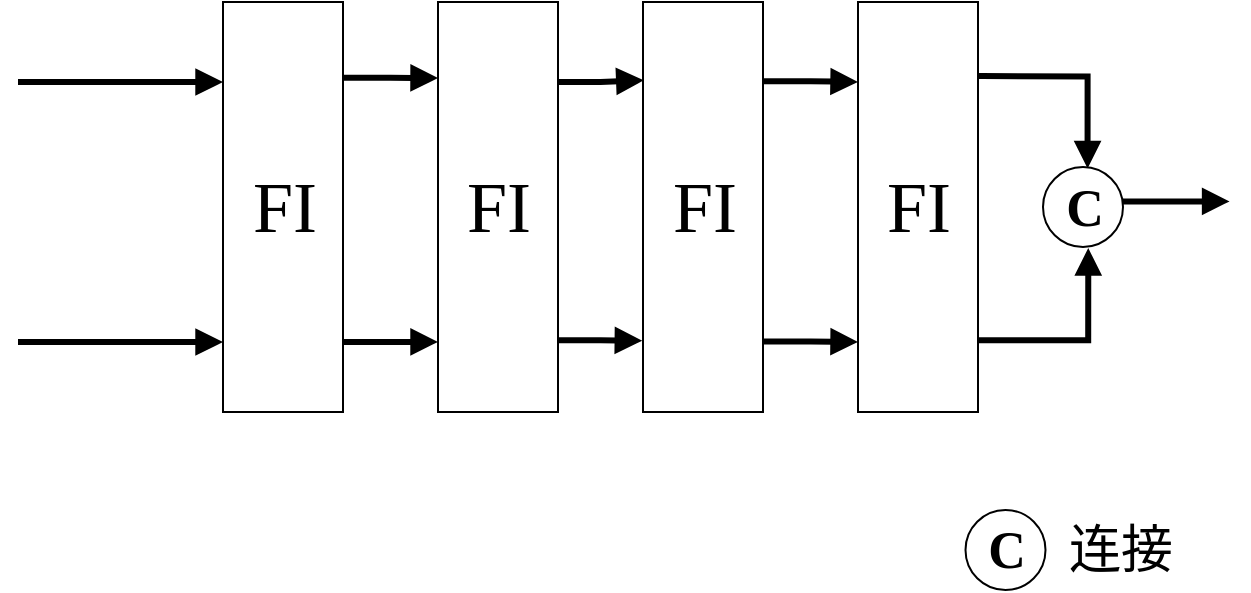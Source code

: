 <mxfile version="20.8.17" type="github">
  <diagram name="第 1 页" id="HdBfJu3gv2H41369o31b">
    <mxGraphModel dx="1034" dy="544" grid="1" gridSize="10" guides="1" tooltips="1" connect="1" arrows="1" fold="1" page="1" pageScale="1" pageWidth="827" pageHeight="1169" math="0" shadow="0">
      <root>
        <mxCell id="0" />
        <mxCell id="1" parent="0" />
        <mxCell id="r_yy0beViFJU-7GPWFF6-20" style="edgeStyle=orthogonalEdgeStyle;rounded=0;orthogonalLoop=1;jettySize=auto;html=1;entryX=0.809;entryY=0.006;entryDx=0;entryDy=0;entryPerimeter=0;strokeWidth=3;fontFamily=Times New Roman;fontSize=36;endArrow=block;endFill=1;exitX=0.805;exitY=1;exitDx=0;exitDy=0;exitPerimeter=0;" edge="1" parent="1" source="r_yy0beViFJU-7GPWFF6-5" target="r_yy0beViFJU-7GPWFF6-13">
          <mxGeometry relative="1" as="geometry" />
        </mxCell>
        <mxCell id="r_yy0beViFJU-7GPWFF6-5" value="" style="rounded=0;whiteSpace=wrap;html=1;flipV=1;flipH=1;rotation=90;fontFamily=Times New Roman;" vertex="1" parent="1">
          <mxGeometry x="297.5" y="362.5" width="205" height="60" as="geometry" />
        </mxCell>
        <mxCell id="r_yy0beViFJU-7GPWFF6-23" style="edgeStyle=orthogonalEdgeStyle;rounded=0;orthogonalLoop=1;jettySize=auto;html=1;entryX=0.174;entryY=-0.006;entryDx=0;entryDy=0;entryPerimeter=0;strokeWidth=3;fontFamily=Times New Roman;fontSize=36;endArrow=block;endFill=1;exitX=0.175;exitY=0.992;exitDx=0;exitDy=0;exitPerimeter=0;" edge="1" parent="1" source="r_yy0beViFJU-7GPWFF6-5" target="r_yy0beViFJU-7GPWFF6-13">
          <mxGeometry relative="1" as="geometry" />
        </mxCell>
        <mxCell id="r_yy0beViFJU-7GPWFF6-6" value="&lt;font&gt;FI&lt;/font&gt;" style="text;html=1;align=center;verticalAlign=middle;resizable=0;points=[];autosize=1;strokeColor=none;fillColor=none;fontSize=36;fontFamily=Times New Roman;" vertex="1" parent="1">
          <mxGeometry x="370" y="362.5" width="60" height="60" as="geometry" />
        </mxCell>
        <mxCell id="r_yy0beViFJU-7GPWFF6-18" style="edgeStyle=orthogonalEdgeStyle;rounded=0;orthogonalLoop=1;jettySize=auto;html=1;strokeWidth=3;fontFamily=Times New Roman;fontSize=36;endArrow=block;endFill=1;exitX=0.815;exitY=0.991;exitDx=0;exitDy=0;exitPerimeter=0;" edge="1" parent="1" source="r_yy0beViFJU-7GPWFF6-9">
          <mxGeometry relative="1" as="geometry">
            <mxPoint x="370" y="328" as="targetPoint" />
          </mxGeometry>
        </mxCell>
        <mxCell id="r_yy0beViFJU-7GPWFF6-9" value="" style="rounded=0;whiteSpace=wrap;html=1;flipV=1;flipH=1;rotation=90;fontFamily=Times New Roman;" vertex="1" parent="1">
          <mxGeometry x="190" y="362.5" width="205" height="60" as="geometry" />
        </mxCell>
        <mxCell id="r_yy0beViFJU-7GPWFF6-22" style="edgeStyle=orthogonalEdgeStyle;rounded=0;orthogonalLoop=1;jettySize=auto;html=1;entryX=0.171;entryY=0;entryDx=0;entryDy=0;entryPerimeter=0;strokeWidth=3;fontFamily=Times New Roman;fontSize=36;endArrow=block;endFill=1;exitX=0.171;exitY=0.998;exitDx=0;exitDy=0;exitPerimeter=0;" edge="1" parent="1" source="r_yy0beViFJU-7GPWFF6-9" target="r_yy0beViFJU-7GPWFF6-5">
          <mxGeometry relative="1" as="geometry" />
        </mxCell>
        <mxCell id="r_yy0beViFJU-7GPWFF6-10" value="&lt;font&gt;FI&lt;/font&gt;" style="text;html=1;align=center;verticalAlign=middle;resizable=0;points=[];autosize=1;strokeColor=none;fillColor=none;fontSize=36;fontFamily=Times New Roman;" vertex="1" parent="1">
          <mxGeometry x="262.5" y="362.5" width="60" height="60" as="geometry" />
        </mxCell>
        <mxCell id="r_yy0beViFJU-7GPWFF6-31" style="edgeStyle=orthogonalEdgeStyle;rounded=0;orthogonalLoop=1;jettySize=auto;html=1;entryX=0.5;entryY=0;entryDx=0;entryDy=0;strokeWidth=3;fontFamily=Times New Roman;fontSize=24;endArrow=block;endFill=1;exitX=0.806;exitY=0.987;exitDx=0;exitDy=0;exitPerimeter=0;" edge="1" parent="1">
          <mxGeometry relative="1" as="geometry">
            <mxPoint x="605.0" y="326.98" as="sourcePoint" />
            <mxPoint x="694.78" y="373.21" as="targetPoint" />
            <Array as="points">
              <mxPoint x="641.78" y="327.21" />
              <mxPoint x="694.78" y="327.21" />
            </Array>
          </mxGeometry>
        </mxCell>
        <mxCell id="r_yy0beViFJU-7GPWFF6-11" value="" style="rounded=0;whiteSpace=wrap;html=1;flipV=1;flipH=1;rotation=90;fontFamily=Times New Roman;" vertex="1" parent="1">
          <mxGeometry x="507.5" y="362.5" width="205" height="60" as="geometry" />
        </mxCell>
        <mxCell id="r_yy0beViFJU-7GPWFF6-32" style="edgeStyle=orthogonalEdgeStyle;rounded=0;orthogonalLoop=1;jettySize=auto;html=1;entryX=0.566;entryY=1.013;entryDx=0;entryDy=0;strokeWidth=3;fontFamily=Times New Roman;fontSize=24;endArrow=block;endFill=1;exitX=0.175;exitY=1;exitDx=0;exitDy=0;exitPerimeter=0;entryPerimeter=0;" edge="1" parent="1" source="r_yy0beViFJU-7GPWFF6-11" target="r_yy0beViFJU-7GPWFF6-36">
          <mxGeometry relative="1" as="geometry">
            <mxPoint x="608.36" y="457.975" as="sourcePoint" />
            <mxPoint x="694.78" y="406.21" as="targetPoint" />
          </mxGeometry>
        </mxCell>
        <mxCell id="r_yy0beViFJU-7GPWFF6-12" value="&lt;font&gt;FI&lt;/font&gt;" style="text;html=1;align=center;verticalAlign=middle;resizable=0;points=[];autosize=1;strokeColor=none;fillColor=none;fontSize=36;fontFamily=Times New Roman;" vertex="1" parent="1">
          <mxGeometry x="580" y="362.5" width="60" height="60" as="geometry" />
        </mxCell>
        <mxCell id="r_yy0beViFJU-7GPWFF6-21" style="edgeStyle=orthogonalEdgeStyle;rounded=0;orthogonalLoop=1;jettySize=auto;html=1;entryX=0.805;entryY=0;entryDx=0;entryDy=0;entryPerimeter=0;strokeWidth=3;fontFamily=Times New Roman;fontSize=36;endArrow=block;endFill=1;exitX=0.807;exitY=0.998;exitDx=0;exitDy=0;exitPerimeter=0;" edge="1" parent="1" source="r_yy0beViFJU-7GPWFF6-13" target="r_yy0beViFJU-7GPWFF6-11">
          <mxGeometry relative="1" as="geometry" />
        </mxCell>
        <mxCell id="r_yy0beViFJU-7GPWFF6-13" value="" style="rounded=0;whiteSpace=wrap;html=1;flipV=1;flipH=1;rotation=90;fontFamily=Times New Roman;" vertex="1" parent="1">
          <mxGeometry x="400" y="362.5" width="205" height="60" as="geometry" />
        </mxCell>
        <mxCell id="r_yy0beViFJU-7GPWFF6-24" style="edgeStyle=orthogonalEdgeStyle;rounded=0;orthogonalLoop=1;jettySize=auto;html=1;entryX=0.171;entryY=0;entryDx=0;entryDy=0;entryPerimeter=0;strokeWidth=3;fontFamily=Times New Roman;fontSize=36;endArrow=block;endFill=1;exitX=0.172;exitY=1.004;exitDx=0;exitDy=0;exitPerimeter=0;" edge="1" parent="1" source="r_yy0beViFJU-7GPWFF6-13" target="r_yy0beViFJU-7GPWFF6-11">
          <mxGeometry relative="1" as="geometry" />
        </mxCell>
        <mxCell id="r_yy0beViFJU-7GPWFF6-14" value="&lt;font&gt;FI&lt;/font&gt;" style="text;html=1;align=center;verticalAlign=middle;resizable=0;points=[];autosize=1;strokeColor=none;fillColor=none;fontSize=36;fontFamily=Times New Roman;" vertex="1" parent="1">
          <mxGeometry x="472.5" y="362.5" width="60" height="60" as="geometry" />
        </mxCell>
        <mxCell id="r_yy0beViFJU-7GPWFF6-16" value="" style="endArrow=block;html=1;rounded=0;fontFamily=Times New Roman;fontSize=36;endFill=1;strokeWidth=3;" edge="1" parent="1">
          <mxGeometry width="50" height="50" relative="1" as="geometry">
            <mxPoint x="160" y="330" as="sourcePoint" />
            <mxPoint x="262.5" y="330" as="targetPoint" />
          </mxGeometry>
        </mxCell>
        <mxCell id="r_yy0beViFJU-7GPWFF6-17" value="" style="endArrow=block;html=1;rounded=0;fontFamily=Times New Roman;fontSize=36;endFill=1;strokeWidth=3;" edge="1" parent="1">
          <mxGeometry width="50" height="50" relative="1" as="geometry">
            <mxPoint x="160" y="460" as="sourcePoint" />
            <mxPoint x="262.5" y="460" as="targetPoint" />
          </mxGeometry>
        </mxCell>
        <mxCell id="r_yy0beViFJU-7GPWFF6-33" style="edgeStyle=orthogonalEdgeStyle;rounded=0;orthogonalLoop=1;jettySize=auto;html=1;strokeWidth=3;fontFamily=Times New Roman;fontSize=24;endArrow=block;endFill=1;" edge="1" parent="1">
          <mxGeometry relative="1" as="geometry">
            <mxPoint x="765.78" y="389.71" as="targetPoint" />
            <mxPoint x="711.28" y="389.71" as="sourcePoint" />
          </mxGeometry>
        </mxCell>
        <mxCell id="r_yy0beViFJU-7GPWFF6-49" value="" style="group;fontFamily=Times New Roman;" vertex="1" connectable="0" parent="1">
          <mxGeometry x="672.5" y="372.498" width="40.002" height="40.002" as="geometry" />
        </mxCell>
        <mxCell id="r_yy0beViFJU-7GPWFF6-35" value="" style="ellipse;whiteSpace=wrap;html=1;aspect=fixed;fontFamily=Times New Roman;fontSize=36;" vertex="1" parent="r_yy0beViFJU-7GPWFF6-49">
          <mxGeometry x="0.002" width="40" height="40" as="geometry" />
        </mxCell>
        <mxCell id="r_yy0beViFJU-7GPWFF6-36" value="&lt;b style=&quot;font-size: 26px;&quot;&gt;C&lt;/b&gt;" style="text;html=1;align=center;verticalAlign=middle;resizable=0;points=[];autosize=1;strokeColor=none;fillColor=none;fontSize=26;fontFamily=Times New Roman;" vertex="1" parent="r_yy0beViFJU-7GPWFF6-49">
          <mxGeometry y="0.002" width="40" height="40" as="geometry" />
        </mxCell>
        <mxCell id="r_yy0beViFJU-7GPWFF6-50" value="" style="group;fontFamily=Times New Roman;" vertex="1" connectable="0" parent="1">
          <mxGeometry x="633.75" y="544" width="40.002" height="40.002" as="geometry" />
        </mxCell>
        <mxCell id="r_yy0beViFJU-7GPWFF6-51" value="" style="ellipse;whiteSpace=wrap;html=1;aspect=fixed;fontFamily=Times New Roman;fontSize=36;" vertex="1" parent="r_yy0beViFJU-7GPWFF6-50">
          <mxGeometry x="0.002" width="40" height="40" as="geometry" />
        </mxCell>
        <mxCell id="r_yy0beViFJU-7GPWFF6-52" value="&lt;b style=&quot;font-size: 26px;&quot;&gt;C&lt;/b&gt;" style="text;html=1;align=center;verticalAlign=middle;resizable=0;points=[];autosize=1;strokeColor=none;fillColor=none;fontSize=26;fontFamily=Times New Roman;" vertex="1" parent="r_yy0beViFJU-7GPWFF6-50">
          <mxGeometry y="0.002" width="40" height="40" as="geometry" />
        </mxCell>
        <mxCell id="r_yy0beViFJU-7GPWFF6-53" value="&lt;font face=&quot;宋体&quot;&gt;连接&lt;/font&gt;" style="text;html=1;align=center;verticalAlign=middle;resizable=0;points=[];autosize=1;strokeColor=none;fillColor=none;fontSize=26;fontFamily=Times New Roman;" vertex="1" parent="1">
          <mxGeometry x="671.25" y="544" width="80" height="40" as="geometry" />
        </mxCell>
      </root>
    </mxGraphModel>
  </diagram>
</mxfile>
